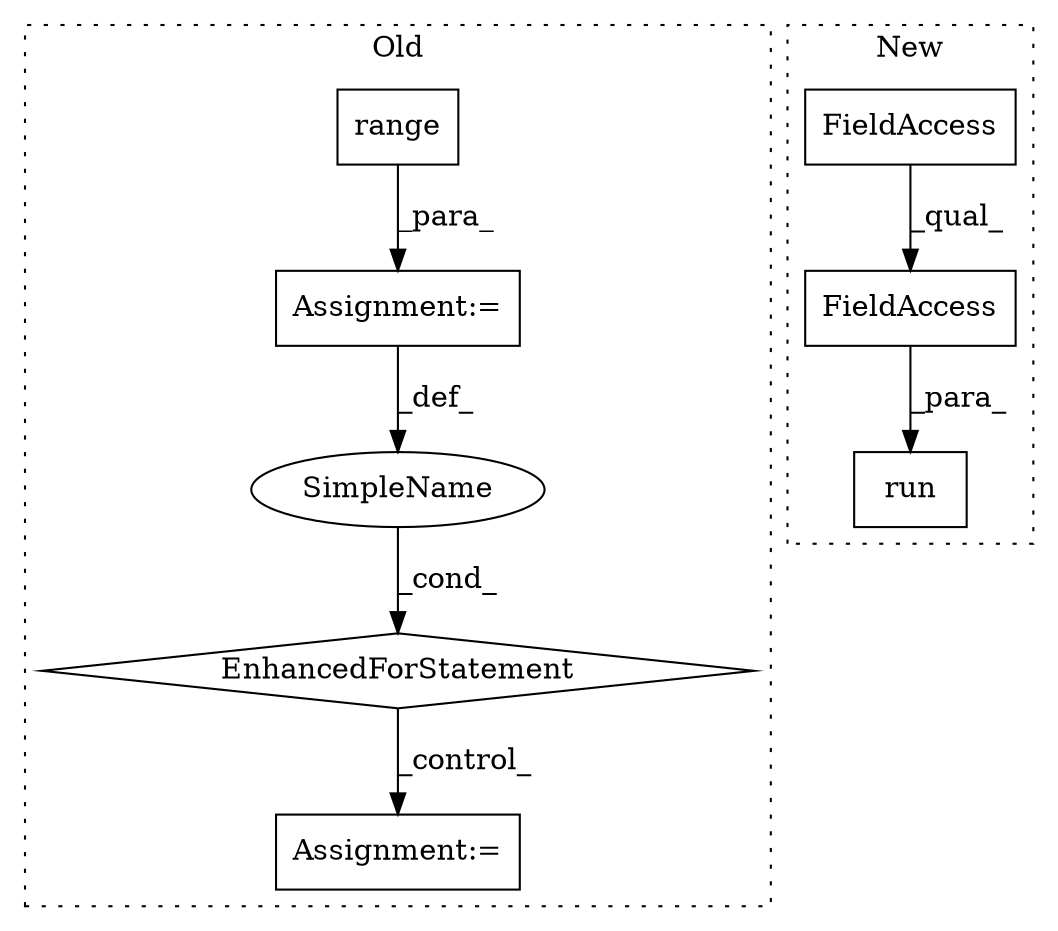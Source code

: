 digraph G {
subgraph cluster0 {
1 [label="EnhancedForStatement" a="70" s="1748,1829" l="61,2" shape="diamond"];
3 [label="Assignment:=" a="7" s="1748,1829" l="61,2" shape="box"];
4 [label="Assignment:=" a="7" s="1843,1988" l="81,2" shape="box"];
5 [label="SimpleName" a="42" s="1813" l="3" shape="ellipse"];
6 [label="range" a="32" s="1819,1828" l="6,1" shape="box"];
label = "Old";
style="dotted";
}
subgraph cluster1 {
2 [label="run" a="32" s="1779,1826" l="4,1" shape="box"];
7 [label="FieldAccess" a="22" s="1783" l="43" shape="box"];
8 [label="FieldAccess" a="22" s="1783" l="31" shape="box"];
label = "New";
style="dotted";
}
1 -> 4 [label="_control_"];
3 -> 5 [label="_def_"];
5 -> 1 [label="_cond_"];
6 -> 3 [label="_para_"];
7 -> 2 [label="_para_"];
8 -> 7 [label="_qual_"];
}